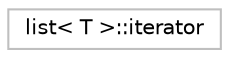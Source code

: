 digraph "Graphical Class Hierarchy"
{
 // LATEX_PDF_SIZE
  edge [fontname="Helvetica",fontsize="10",labelfontname="Helvetica",labelfontsize="10"];
  node [fontname="Helvetica",fontsize="10",shape=record];
  rankdir="LR";
  Node0 [label="list\< T \>::iterator",height=0.2,width=0.4,color="grey75", fillcolor="white", style="filled",tooltip="STL iterator class."];
}
